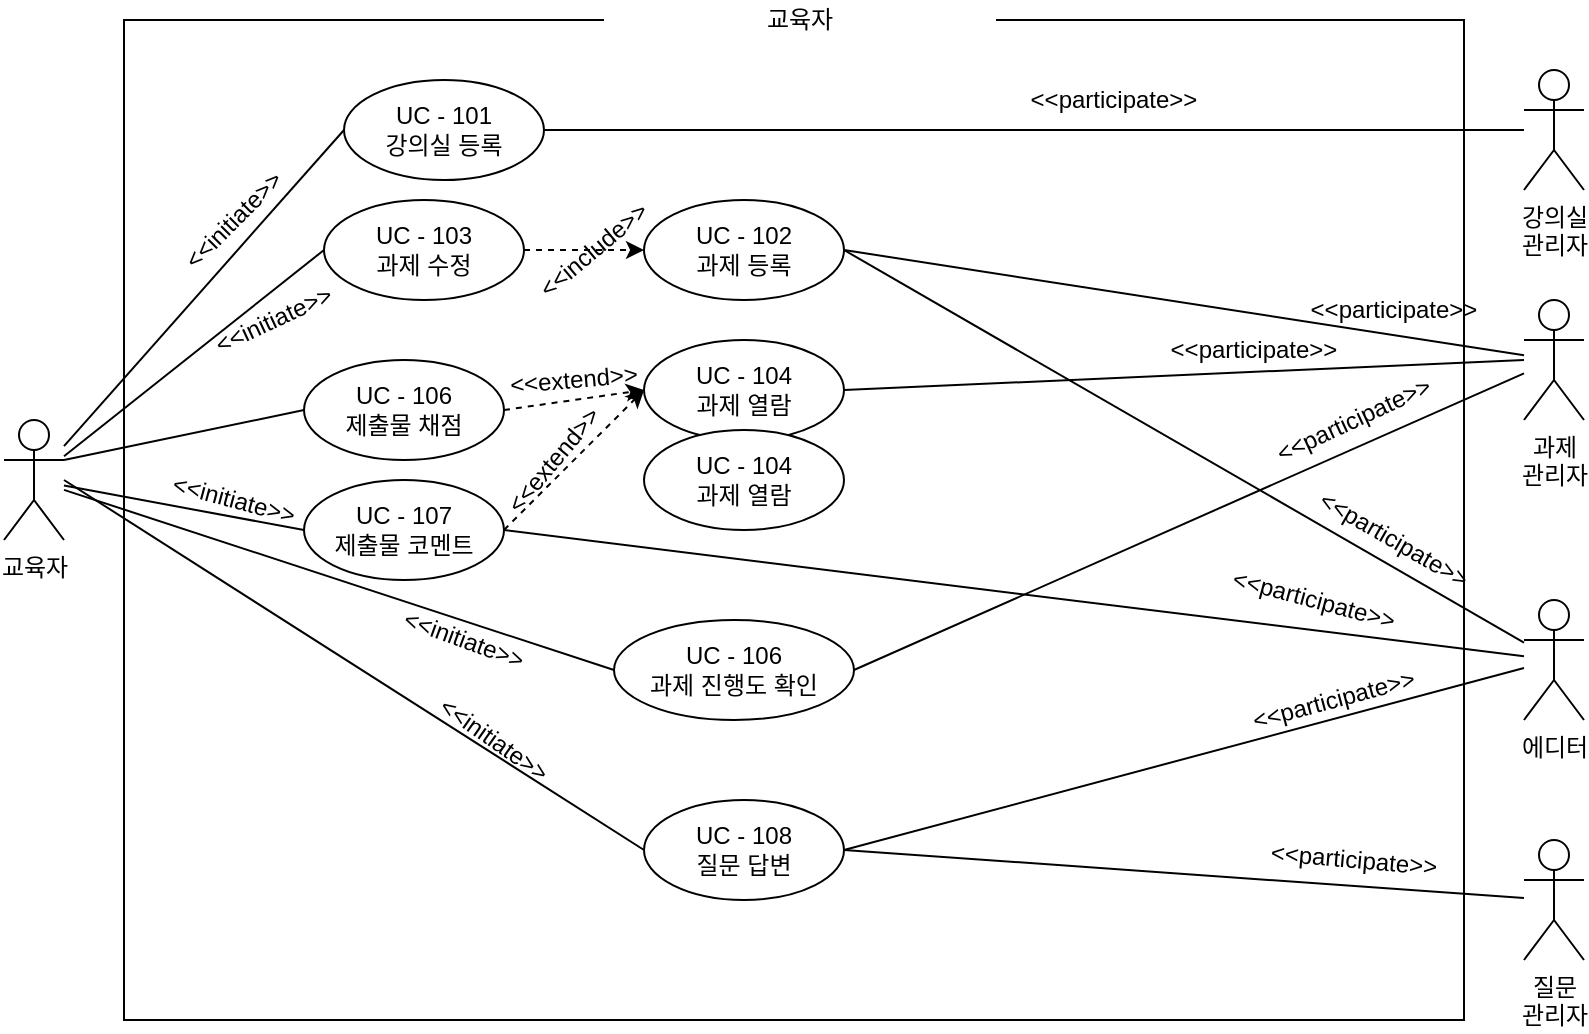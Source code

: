 <mxfile version="14.6.3" type="device"><diagram id="mij17MvTFV138o9cpaq6" name="Page-1"><mxGraphModel dx="1331" dy="748" grid="1" gridSize="10" guides="1" tooltips="1" connect="1" arrows="1" fold="1" page="1" pageScale="1" pageWidth="827" pageHeight="1169" math="0" shadow="0"><root><mxCell id="0"/><mxCell id="1" parent="0"/><mxCell id="99HTHUjr3OugUExmNpMH-12" value="" style="rounded=0;whiteSpace=wrap;html=1;" parent="1" vertex="1"><mxGeometry x="80" y="80" width="670" height="500" as="geometry"/></mxCell><mxCell id="99HTHUjr3OugUExmNpMH-13" value="교육자" style="text;html=1;strokeColor=none;align=center;verticalAlign=middle;whiteSpace=wrap;rounded=0;fillColor=#ffffff;" parent="1" vertex="1"><mxGeometry x="320" y="70" width="196" height="20" as="geometry"/></mxCell><mxCell id="99HTHUjr3OugUExmNpMH-18" value="교육자" style="shape=umlActor;verticalLabelPosition=bottom;verticalAlign=top;html=1;outlineConnect=0;" parent="1" vertex="1"><mxGeometry x="20" y="280" width="30" height="60" as="geometry"/></mxCell><mxCell id="99HTHUjr3OugUExmNpMH-22" style="rounded=0;orthogonalLoop=1;jettySize=auto;html=1;exitX=0;exitY=0.5;exitDx=0;exitDy=0;endArrow=none;endFill=0;" parent="1" source="99HTHUjr3OugUExmNpMH-21" target="99HTHUjr3OugUExmNpMH-18" edge="1"><mxGeometry relative="1" as="geometry"/></mxCell><mxCell id="99HTHUjr3OugUExmNpMH-21" value="UC - 101&lt;br&gt;강의실 등록" style="ellipse;whiteSpace=wrap;html=1;" parent="1" vertex="1"><mxGeometry x="190" y="110" width="100" height="50" as="geometry"/></mxCell><mxCell id="99HTHUjr3OugUExmNpMH-41" style="edgeStyle=none;rounded=0;orthogonalLoop=1;jettySize=auto;html=1;exitX=1;exitY=0.5;exitDx=0;exitDy=0;startArrow=none;startFill=0;endArrow=none;endFill=0;" parent="1" source="99HTHUjr3OugUExmNpMH-23" target="99HTHUjr3OugUExmNpMH-32" edge="1"><mxGeometry relative="1" as="geometry"/></mxCell><mxCell id="99HTHUjr3OugUExmNpMH-59" style="edgeStyle=none;rounded=0;orthogonalLoop=1;jettySize=auto;html=1;exitX=1;exitY=0.5;exitDx=0;exitDy=0;startArrow=none;startFill=0;endArrow=none;endFill=0;" parent="1" source="99HTHUjr3OugUExmNpMH-23" target="99HTHUjr3OugUExmNpMH-49" edge="1"><mxGeometry relative="1" as="geometry"/></mxCell><mxCell id="99HTHUjr3OugUExmNpMH-23" value="UC - 102&lt;br&gt;과제&amp;nbsp;등록" style="ellipse;whiteSpace=wrap;html=1;" parent="1" vertex="1"><mxGeometry x="340" y="170" width="100" height="50" as="geometry"/></mxCell><mxCell id="99HTHUjr3OugUExmNpMH-27" style="edgeStyle=none;rounded=0;orthogonalLoop=1;jettySize=auto;html=1;exitX=0;exitY=0.5;exitDx=0;exitDy=0;startArrow=none;startFill=0;endArrow=none;endFill=0;" parent="1" source="99HTHUjr3OugUExmNpMH-25" target="99HTHUjr3OugUExmNpMH-18" edge="1"><mxGeometry relative="1" as="geometry"/></mxCell><mxCell id="99HTHUjr3OugUExmNpMH-28" style="edgeStyle=none;rounded=0;orthogonalLoop=1;jettySize=auto;html=1;exitX=1;exitY=0.5;exitDx=0;exitDy=0;entryX=0;entryY=0.5;entryDx=0;entryDy=0;dashed=1;startArrow=none;startFill=0;endArrow=classic;endFill=1;" parent="1" source="99HTHUjr3OugUExmNpMH-25" target="99HTHUjr3OugUExmNpMH-23" edge="1"><mxGeometry relative="1" as="geometry"/></mxCell><mxCell id="99HTHUjr3OugUExmNpMH-25" value="UC - 103&lt;br&gt;과제 수정" style="ellipse;whiteSpace=wrap;html=1;" parent="1" vertex="1"><mxGeometry x="180" y="170" width="100" height="50" as="geometry"/></mxCell><mxCell id="99HTHUjr3OugUExmNpMH-29" value="&amp;lt;&amp;lt;include&amp;gt;&amp;gt;" style="text;html=1;strokeColor=none;fillColor=none;align=center;verticalAlign=middle;whiteSpace=wrap;rounded=0;rotation=-40;" parent="1" vertex="1"><mxGeometry x="280" y="185" width="70" height="20" as="geometry"/></mxCell><mxCell id="99HTHUjr3OugUExmNpMH-36" style="edgeStyle=none;rounded=0;orthogonalLoop=1;jettySize=auto;html=1;entryX=1;entryY=0.5;entryDx=0;entryDy=0;startArrow=none;startFill=0;endArrow=none;endFill=0;" parent="1" source="99HTHUjr3OugUExmNpMH-31" target="99HTHUjr3OugUExmNpMH-21" edge="1"><mxGeometry relative="1" as="geometry"/></mxCell><mxCell id="99HTHUjr3OugUExmNpMH-31" value="강의실&lt;br&gt;관리자" style="shape=umlActor;verticalLabelPosition=bottom;verticalAlign=top;html=1;outlineConnect=0;" parent="1" vertex="1"><mxGeometry x="780" y="105" width="30" height="60" as="geometry"/></mxCell><mxCell id="99HTHUjr3OugUExmNpMH-32" value="과제&lt;br&gt;관리자" style="shape=umlActor;verticalLabelPosition=bottom;verticalAlign=top;html=1;outlineConnect=0;" parent="1" vertex="1"><mxGeometry x="780" y="220" width="30" height="60" as="geometry"/></mxCell><mxCell id="99HTHUjr3OugUExmNpMH-33" value="&amp;lt;&amp;lt;initiate&amp;gt;&amp;gt;" style="text;html=1;strokeColor=none;fillColor=none;align=center;verticalAlign=middle;whiteSpace=wrap;rounded=0;rotation=-45;" parent="1" vertex="1"><mxGeometry x="100" y="170" width="70" height="20" as="geometry"/></mxCell><mxCell id="99HTHUjr3OugUExmNpMH-34" value="&amp;lt;&amp;lt;initiate&amp;gt;&amp;gt;" style="text;html=1;strokeColor=none;fillColor=none;align=center;verticalAlign=middle;whiteSpace=wrap;rounded=0;rotation=-25;" parent="1" vertex="1"><mxGeometry x="120" y="220" width="70" height="20" as="geometry"/></mxCell><mxCell id="99HTHUjr3OugUExmNpMH-35" value="&amp;lt;&amp;lt;participate&amp;gt;&amp;gt;" style="text;html=1;strokeColor=none;fillColor=none;align=center;verticalAlign=middle;whiteSpace=wrap;rounded=0;" parent="1" vertex="1"><mxGeometry x="540" y="110" width="70" height="20" as="geometry"/></mxCell><mxCell id="99HTHUjr3OugUExmNpMH-58" style="edgeStyle=none;rounded=0;orthogonalLoop=1;jettySize=auto;html=1;exitX=1;exitY=0.5;exitDx=0;exitDy=0;startArrow=none;startFill=0;endArrow=none;endFill=0;" parent="1" source="99HTHUjr3OugUExmNpMH-37" edge="1"><mxGeometry relative="1" as="geometry"><mxPoint x="780" y="250" as="targetPoint"/></mxGeometry></mxCell><mxCell id="99HTHUjr3OugUExmNpMH-37" value="UC - 104&lt;br&gt;과제 열람" style="ellipse;whiteSpace=wrap;html=1;" parent="1" vertex="1"><mxGeometry x="340" y="240" width="100" height="50" as="geometry"/></mxCell><mxCell id="99HTHUjr3OugUExmNpMH-53" style="edgeStyle=none;rounded=0;orthogonalLoop=1;jettySize=auto;html=1;exitX=1;exitY=0.5;exitDx=0;exitDy=0;dashed=1;startArrow=none;startFill=0;endArrow=classic;endFill=1;entryX=0;entryY=0.5;entryDx=0;entryDy=0;" parent="1" source="99HTHUjr3OugUExmNpMH-42" target="99HTHUjr3OugUExmNpMH-37" edge="1"><mxGeometry relative="1" as="geometry"><mxPoint x="340" y="310" as="targetPoint"/><Array as="points"/></mxGeometry></mxCell><mxCell id="99HTHUjr3OugUExmNpMH-57" style="edgeStyle=none;rounded=0;orthogonalLoop=1;jettySize=auto;html=1;exitX=0;exitY=0.5;exitDx=0;exitDy=0;entryX=1;entryY=0.333;entryDx=0;entryDy=0;startArrow=none;startFill=0;endArrow=none;endFill=0;entryPerimeter=0;" parent="1" source="99HTHUjr3OugUExmNpMH-42" target="99HTHUjr3OugUExmNpMH-18" edge="1"><mxGeometry relative="1" as="geometry"/></mxCell><mxCell id="99HTHUjr3OugUExmNpMH-42" value="UC - 106&lt;br&gt;제출물 채점" style="ellipse;whiteSpace=wrap;html=1;" parent="1" vertex="1"><mxGeometry x="170" y="250" width="100" height="50" as="geometry"/></mxCell><mxCell id="99HTHUjr3OugUExmNpMH-63" style="edgeStyle=none;rounded=0;orthogonalLoop=1;jettySize=auto;html=1;exitX=1;exitY=0.5;exitDx=0;exitDy=0;startArrow=none;startFill=0;endArrow=none;endFill=0;" parent="1" source="99HTHUjr3OugUExmNpMH-44" target="99HTHUjr3OugUExmNpMH-32" edge="1"><mxGeometry relative="1" as="geometry"/></mxCell><mxCell id="99HTHUjr3OugUExmNpMH-64" style="edgeStyle=none;rounded=0;orthogonalLoop=1;jettySize=auto;html=1;exitX=0;exitY=0.5;exitDx=0;exitDy=0;startArrow=none;startFill=0;endArrow=none;endFill=0;" parent="1" source="99HTHUjr3OugUExmNpMH-44" target="99HTHUjr3OugUExmNpMH-18" edge="1"><mxGeometry relative="1" as="geometry"/></mxCell><mxCell id="99HTHUjr3OugUExmNpMH-44" value="UC - 106&lt;br&gt;과제 진행도 확인" style="ellipse;whiteSpace=wrap;html=1;" parent="1" vertex="1"><mxGeometry x="325" y="380" width="120" height="50" as="geometry"/></mxCell><mxCell id="99HTHUjr3OugUExmNpMH-52" style="edgeStyle=none;rounded=0;orthogonalLoop=1;jettySize=auto;html=1;exitX=1;exitY=0.5;exitDx=0;exitDy=0;entryX=0;entryY=0.5;entryDx=0;entryDy=0;startArrow=none;startFill=0;endArrow=classic;endFill=1;dashed=1;" parent="1" source="99HTHUjr3OugUExmNpMH-45" target="99HTHUjr3OugUExmNpMH-37" edge="1"><mxGeometry relative="1" as="geometry"/></mxCell><mxCell id="99HTHUjr3OugUExmNpMH-56" style="edgeStyle=none;rounded=0;orthogonalLoop=1;jettySize=auto;html=1;exitX=0;exitY=0.5;exitDx=0;exitDy=0;startArrow=none;startFill=0;endArrow=none;endFill=0;" parent="1" source="99HTHUjr3OugUExmNpMH-45" target="99HTHUjr3OugUExmNpMH-18" edge="1"><mxGeometry relative="1" as="geometry"/></mxCell><mxCell id="99HTHUjr3OugUExmNpMH-60" style="edgeStyle=none;rounded=0;orthogonalLoop=1;jettySize=auto;html=1;exitX=1;exitY=0.5;exitDx=0;exitDy=0;startArrow=none;startFill=0;endArrow=none;endFill=0;" parent="1" source="99HTHUjr3OugUExmNpMH-45" target="99HTHUjr3OugUExmNpMH-49" edge="1"><mxGeometry relative="1" as="geometry"/></mxCell><mxCell id="99HTHUjr3OugUExmNpMH-45" value="UC - 107&lt;br&gt;제출물 코멘트" style="ellipse;whiteSpace=wrap;html=1;" parent="1" vertex="1"><mxGeometry x="170" y="310" width="100" height="50" as="geometry"/></mxCell><mxCell id="99HTHUjr3OugUExmNpMH-46" value="질문&lt;br&gt;관리자" style="shape=umlActor;verticalLabelPosition=bottom;verticalAlign=top;html=1;outlineConnect=0;" parent="1" vertex="1"><mxGeometry x="780" y="490" width="30" height="60" as="geometry"/></mxCell><mxCell id="99HTHUjr3OugUExmNpMH-49" value="에디터" style="shape=umlActor;verticalLabelPosition=bottom;verticalAlign=top;html=1;outlineConnect=0;" parent="1" vertex="1"><mxGeometry x="780" y="370" width="30" height="60" as="geometry"/></mxCell><mxCell id="99HTHUjr3OugUExmNpMH-61" style="edgeStyle=none;rounded=0;orthogonalLoop=1;jettySize=auto;html=1;exitX=1;exitY=0.5;exitDx=0;exitDy=0;startArrow=none;startFill=0;endArrow=none;endFill=0;" parent="1" source="99HTHUjr3OugUExmNpMH-50" target="99HTHUjr3OugUExmNpMH-49" edge="1"><mxGeometry relative="1" as="geometry"/></mxCell><mxCell id="99HTHUjr3OugUExmNpMH-62" style="edgeStyle=none;rounded=0;orthogonalLoop=1;jettySize=auto;html=1;exitX=1;exitY=0.5;exitDx=0;exitDy=0;startArrow=none;startFill=0;endArrow=none;endFill=0;" parent="1" source="99HTHUjr3OugUExmNpMH-50" target="99HTHUjr3OugUExmNpMH-46" edge="1"><mxGeometry relative="1" as="geometry"/></mxCell><mxCell id="99HTHUjr3OugUExmNpMH-65" style="edgeStyle=none;rounded=0;orthogonalLoop=1;jettySize=auto;html=1;exitX=0;exitY=0.5;exitDx=0;exitDy=0;startArrow=none;startFill=0;endArrow=none;endFill=0;" parent="1" source="99HTHUjr3OugUExmNpMH-50" edge="1"><mxGeometry relative="1" as="geometry"><mxPoint x="50" y="310" as="targetPoint"/></mxGeometry></mxCell><mxCell id="99HTHUjr3OugUExmNpMH-50" value="UC - 108&lt;br&gt;질문 답변" style="ellipse;whiteSpace=wrap;html=1;" parent="1" vertex="1"><mxGeometry x="340" y="470" width="100" height="50" as="geometry"/></mxCell><mxCell id="99HTHUjr3OugUExmNpMH-55" value="&amp;lt;&amp;lt;extend&amp;gt;&amp;gt;" style="text;html=1;strokeColor=none;fillColor=none;align=center;verticalAlign=middle;whiteSpace=wrap;rounded=0;rotation=310;" parent="1" vertex="1"><mxGeometry x="260" y="290" width="70" height="20" as="geometry"/></mxCell><mxCell id="99HTHUjr3OugUExmNpMH-66" value="&amp;lt;&amp;lt;initiate&amp;gt;&amp;gt;" style="text;html=1;strokeColor=none;fillColor=none;align=center;verticalAlign=middle;whiteSpace=wrap;rounded=0;rotation=15;" parent="1" vertex="1"><mxGeometry x="100" y="310" width="70" height="20" as="geometry"/></mxCell><mxCell id="99HTHUjr3OugUExmNpMH-67" value="&amp;lt;&amp;lt;initiate&amp;gt;&amp;gt;" style="text;html=1;strokeColor=none;fillColor=none;align=center;verticalAlign=middle;whiteSpace=wrap;rounded=0;rotation=20;" parent="1" vertex="1"><mxGeometry x="215" y="380" width="70" height="20" as="geometry"/></mxCell><mxCell id="99HTHUjr3OugUExmNpMH-68" value="&amp;lt;&amp;lt;initiate&amp;gt;&amp;gt;" style="text;html=1;strokeColor=none;fillColor=none;align=center;verticalAlign=middle;whiteSpace=wrap;rounded=0;rotation=35;" parent="1" vertex="1"><mxGeometry x="230" y="430" width="70" height="20" as="geometry"/></mxCell><mxCell id="99HTHUjr3OugUExmNpMH-70" value="&amp;lt;&amp;lt;extend&amp;gt;&amp;gt;" style="text;html=1;strokeColor=none;fillColor=none;align=center;verticalAlign=middle;whiteSpace=wrap;rounded=0;rotation=-5;" parent="1" vertex="1"><mxGeometry x="270" y="250" width="70" height="20" as="geometry"/></mxCell><mxCell id="99HTHUjr3OugUExmNpMH-72" value="&amp;lt;&amp;lt;participate&amp;gt;&amp;gt;" style="text;html=1;strokeColor=none;fillColor=none;align=center;verticalAlign=middle;whiteSpace=wrap;rounded=0;rotation=0;" parent="1" vertex="1"><mxGeometry x="680" y="215" width="70" height="20" as="geometry"/></mxCell><mxCell id="99HTHUjr3OugUExmNpMH-73" value="&amp;lt;&amp;lt;participate&amp;gt;&amp;gt;" style="text;html=1;strokeColor=none;fillColor=none;align=center;verticalAlign=middle;whiteSpace=wrap;rounded=0;rotation=0;" parent="1" vertex="1"><mxGeometry x="610" y="235" width="70" height="20" as="geometry"/></mxCell><mxCell id="99HTHUjr3OugUExmNpMH-74" value="&amp;lt;&amp;lt;participate&amp;gt;&amp;gt;" style="text;html=1;strokeColor=none;fillColor=none;align=center;verticalAlign=middle;whiteSpace=wrap;rounded=0;rotation=30;" parent="1" vertex="1"><mxGeometry x="680" y="330" width="70" height="20" as="geometry"/></mxCell><mxCell id="99HTHUjr3OugUExmNpMH-75" value="&amp;lt;&amp;lt;participate&amp;gt;&amp;gt;" style="text;html=1;strokeColor=none;fillColor=none;align=center;verticalAlign=middle;whiteSpace=wrap;rounded=0;rotation=15;" parent="1" vertex="1"><mxGeometry x="640" y="360" width="70" height="20" as="geometry"/></mxCell><mxCell id="99HTHUjr3OugUExmNpMH-76" value="&amp;lt;&amp;lt;participate&amp;gt;&amp;gt;" style="text;html=1;strokeColor=none;fillColor=none;align=center;verticalAlign=middle;whiteSpace=wrap;rounded=0;rotation=-25;" parent="1" vertex="1"><mxGeometry x="660" y="270" width="70" height="20" as="geometry"/></mxCell><mxCell id="99HTHUjr3OugUExmNpMH-77" value="&amp;lt;&amp;lt;participate&amp;gt;&amp;gt;" style="text;html=1;strokeColor=none;fillColor=none;align=center;verticalAlign=middle;whiteSpace=wrap;rounded=0;rotation=-15;" parent="1" vertex="1"><mxGeometry x="650" y="410" width="70" height="20" as="geometry"/></mxCell><mxCell id="99HTHUjr3OugUExmNpMH-78" value="&amp;lt;&amp;lt;participate&amp;gt;&amp;gt;" style="text;html=1;strokeColor=none;fillColor=none;align=center;verticalAlign=middle;whiteSpace=wrap;rounded=0;rotation=5;" parent="1" vertex="1"><mxGeometry x="660" y="490" width="70" height="20" as="geometry"/></mxCell><mxCell id="t827RSx_nSCN85QKC75y-1" value="UC - 104&lt;br&gt;과제 열람" style="ellipse;whiteSpace=wrap;html=1;" vertex="1" parent="1"><mxGeometry x="340" y="285" width="100" height="50" as="geometry"/></mxCell></root></mxGraphModel></diagram></mxfile>
